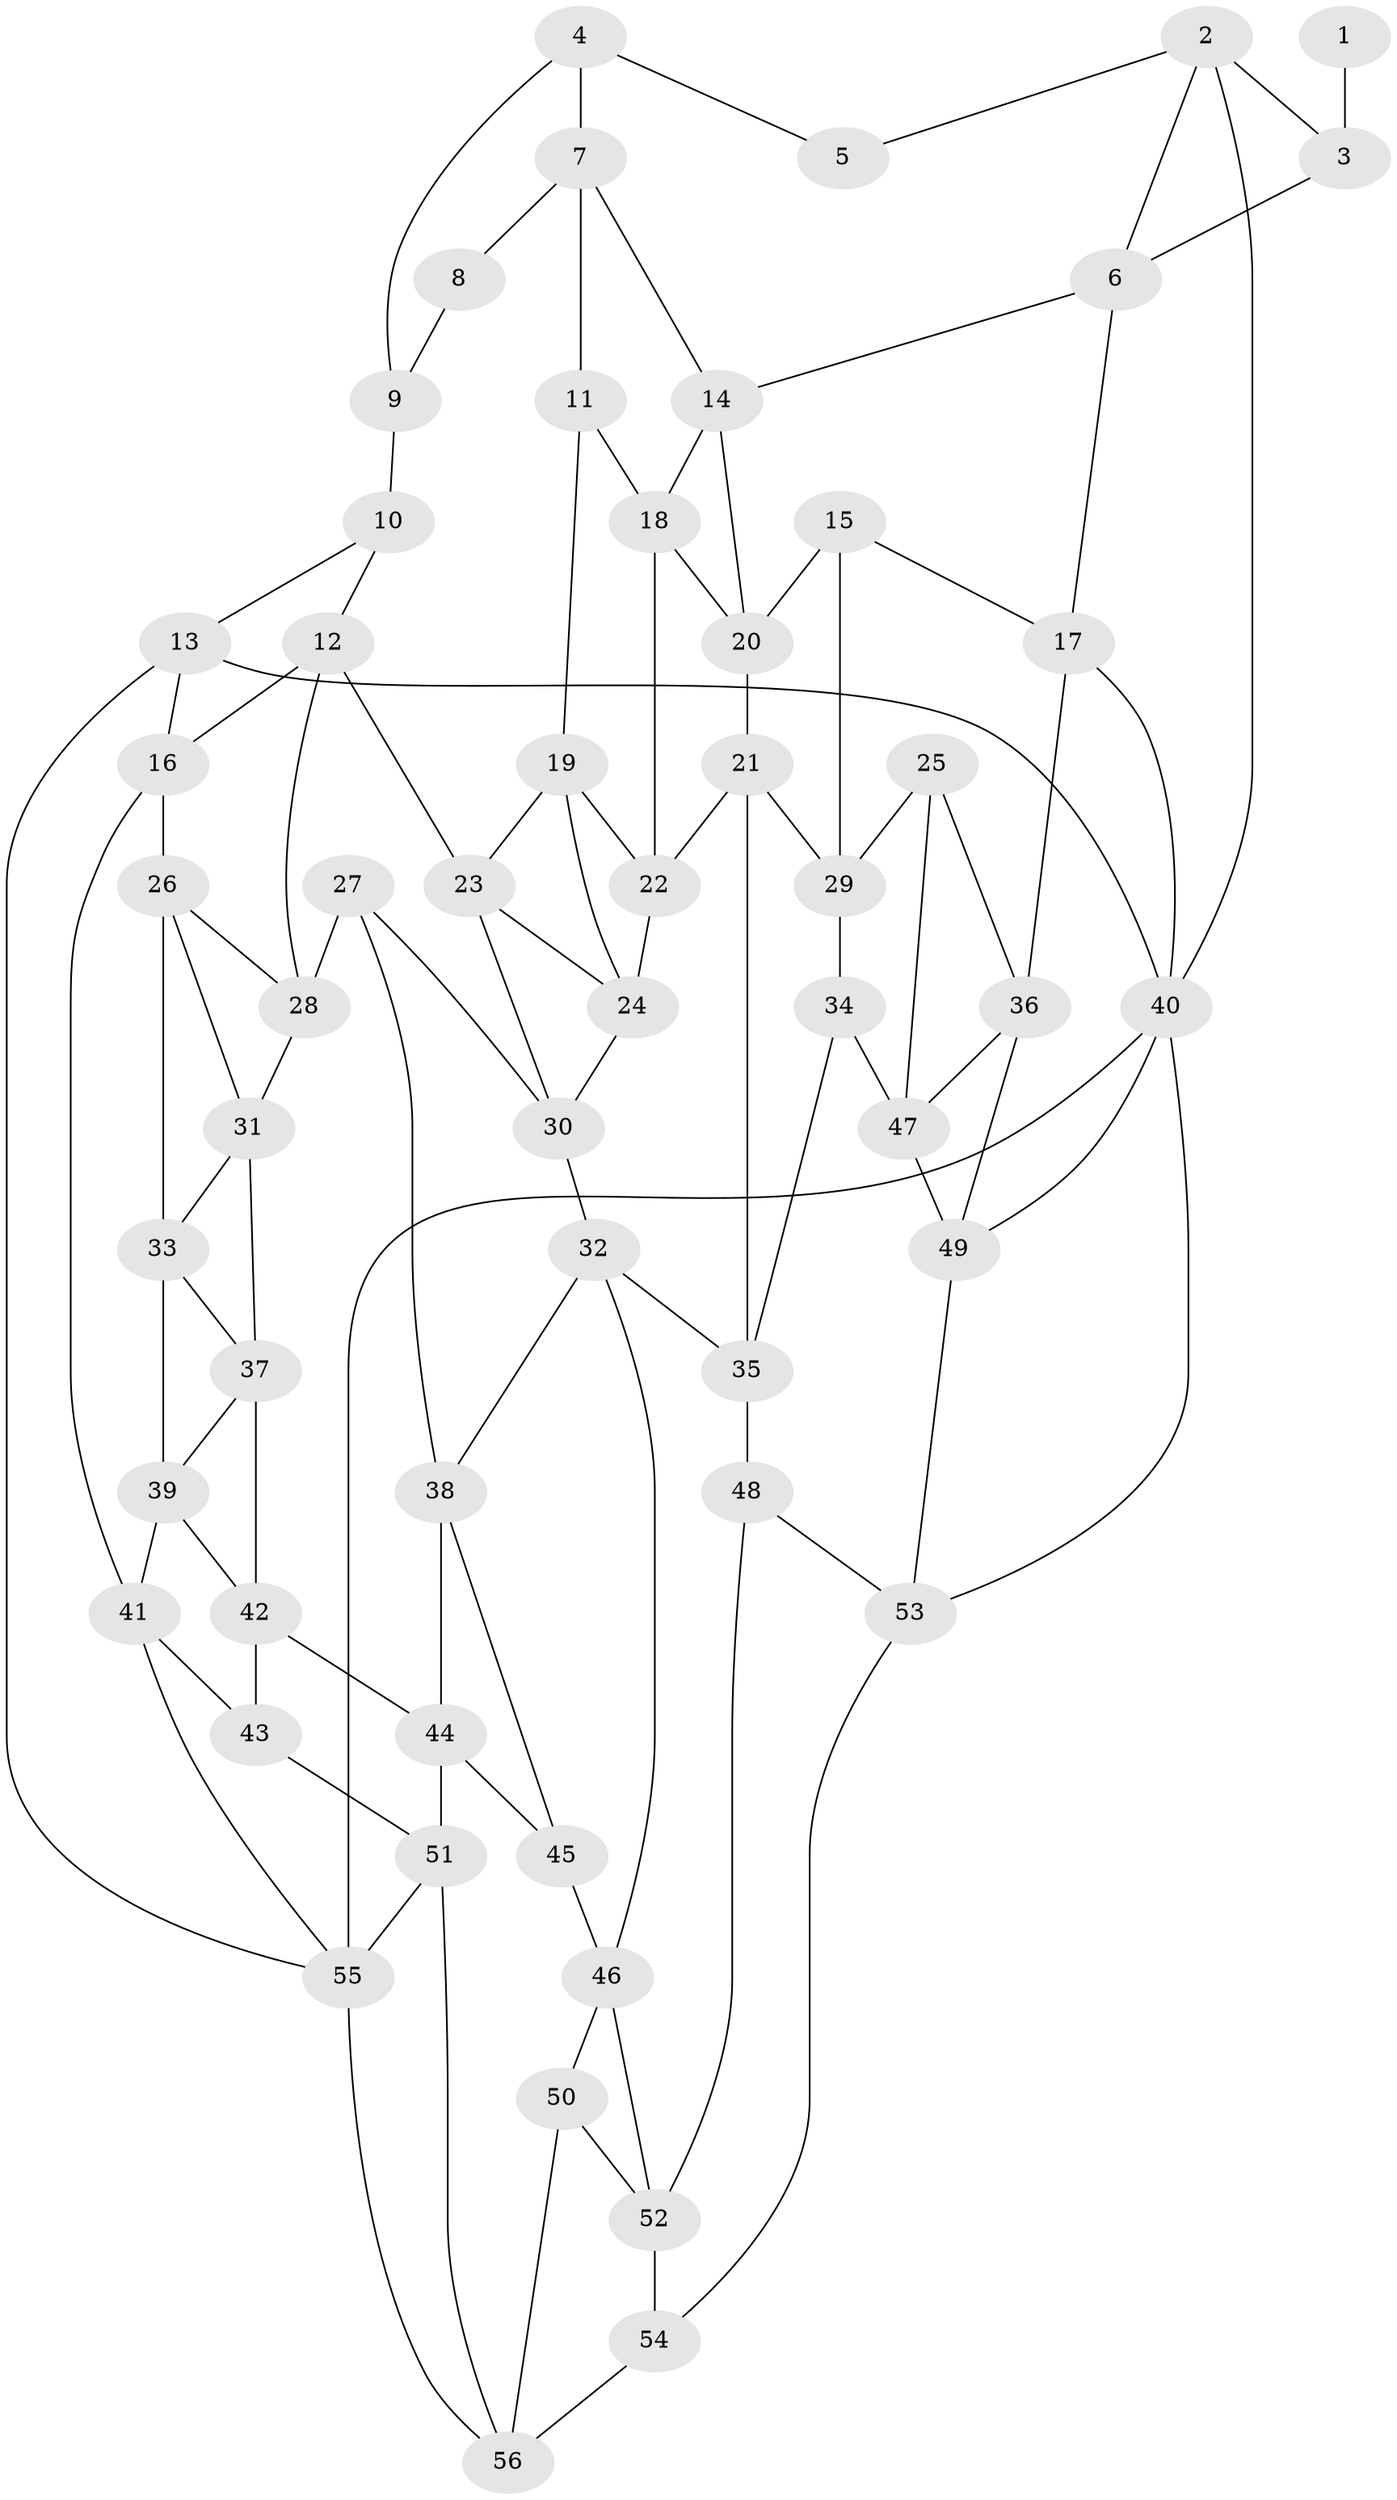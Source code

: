 // original degree distribution, {3: 0.017857142857142856, 4: 0.23214285714285715, 6: 0.21428571428571427, 5: 0.5357142857142857}
// Generated by graph-tools (version 1.1) at 2025/03/03/09/25 03:03:28]
// undirected, 56 vertices, 103 edges
graph export_dot {
graph [start="1"]
  node [color=gray90,style=filled];
  1;
  2;
  3;
  4;
  5;
  6;
  7;
  8;
  9;
  10;
  11;
  12;
  13;
  14;
  15;
  16;
  17;
  18;
  19;
  20;
  21;
  22;
  23;
  24;
  25;
  26;
  27;
  28;
  29;
  30;
  31;
  32;
  33;
  34;
  35;
  36;
  37;
  38;
  39;
  40;
  41;
  42;
  43;
  44;
  45;
  46;
  47;
  48;
  49;
  50;
  51;
  52;
  53;
  54;
  55;
  56;
  1 -- 3 [weight=2.0];
  2 -- 3 [weight=1.0];
  2 -- 5 [weight=1.0];
  2 -- 6 [weight=1.0];
  2 -- 40 [weight=1.0];
  3 -- 6 [weight=1.0];
  4 -- 5 [weight=1.0];
  4 -- 7 [weight=1.0];
  4 -- 9 [weight=1.0];
  6 -- 14 [weight=1.0];
  6 -- 17 [weight=1.0];
  7 -- 8 [weight=1.0];
  7 -- 11 [weight=1.0];
  7 -- 14 [weight=1.0];
  8 -- 9 [weight=3.0];
  9 -- 10 [weight=2.0];
  10 -- 12 [weight=1.0];
  10 -- 13 [weight=1.0];
  11 -- 18 [weight=1.0];
  11 -- 19 [weight=1.0];
  12 -- 16 [weight=1.0];
  12 -- 23 [weight=1.0];
  12 -- 28 [weight=1.0];
  13 -- 16 [weight=1.0];
  13 -- 40 [weight=1.0];
  13 -- 55 [weight=1.0];
  14 -- 18 [weight=1.0];
  14 -- 20 [weight=1.0];
  15 -- 17 [weight=1.0];
  15 -- 20 [weight=1.0];
  15 -- 29 [weight=1.0];
  16 -- 26 [weight=1.0];
  16 -- 41 [weight=1.0];
  17 -- 36 [weight=1.0];
  17 -- 40 [weight=1.0];
  18 -- 20 [weight=1.0];
  18 -- 22 [weight=1.0];
  19 -- 22 [weight=1.0];
  19 -- 23 [weight=1.0];
  19 -- 24 [weight=1.0];
  20 -- 21 [weight=1.0];
  21 -- 22 [weight=1.0];
  21 -- 29 [weight=1.0];
  21 -- 35 [weight=1.0];
  22 -- 24 [weight=1.0];
  23 -- 24 [weight=1.0];
  23 -- 30 [weight=1.0];
  24 -- 30 [weight=1.0];
  25 -- 29 [weight=1.0];
  25 -- 36 [weight=1.0];
  25 -- 47 [weight=1.0];
  26 -- 28 [weight=1.0];
  26 -- 31 [weight=1.0];
  26 -- 33 [weight=1.0];
  27 -- 28 [weight=1.0];
  27 -- 30 [weight=1.0];
  27 -- 38 [weight=1.0];
  28 -- 31 [weight=1.0];
  29 -- 34 [weight=1.0];
  30 -- 32 [weight=1.0];
  31 -- 33 [weight=1.0];
  31 -- 37 [weight=1.0];
  32 -- 35 [weight=1.0];
  32 -- 38 [weight=1.0];
  32 -- 46 [weight=1.0];
  33 -- 37 [weight=1.0];
  33 -- 39 [weight=1.0];
  34 -- 35 [weight=1.0];
  34 -- 47 [weight=1.0];
  35 -- 48 [weight=1.0];
  36 -- 47 [weight=1.0];
  36 -- 49 [weight=1.0];
  37 -- 39 [weight=1.0];
  37 -- 42 [weight=1.0];
  38 -- 44 [weight=1.0];
  38 -- 45 [weight=1.0];
  39 -- 41 [weight=1.0];
  39 -- 42 [weight=1.0];
  40 -- 49 [weight=1.0];
  40 -- 53 [weight=1.0];
  40 -- 55 [weight=1.0];
  41 -- 43 [weight=1.0];
  41 -- 55 [weight=1.0];
  42 -- 43 [weight=1.0];
  42 -- 44 [weight=1.0];
  43 -- 51 [weight=1.0];
  44 -- 45 [weight=1.0];
  44 -- 51 [weight=1.0];
  45 -- 46 [weight=1.0];
  46 -- 50 [weight=1.0];
  46 -- 52 [weight=1.0];
  47 -- 49 [weight=1.0];
  48 -- 52 [weight=1.0];
  48 -- 53 [weight=1.0];
  49 -- 53 [weight=1.0];
  50 -- 52 [weight=1.0];
  50 -- 56 [weight=1.0];
  51 -- 55 [weight=1.0];
  51 -- 56 [weight=1.0];
  52 -- 54 [weight=1.0];
  53 -- 54 [weight=1.0];
  54 -- 56 [weight=1.0];
  55 -- 56 [weight=1.0];
}

